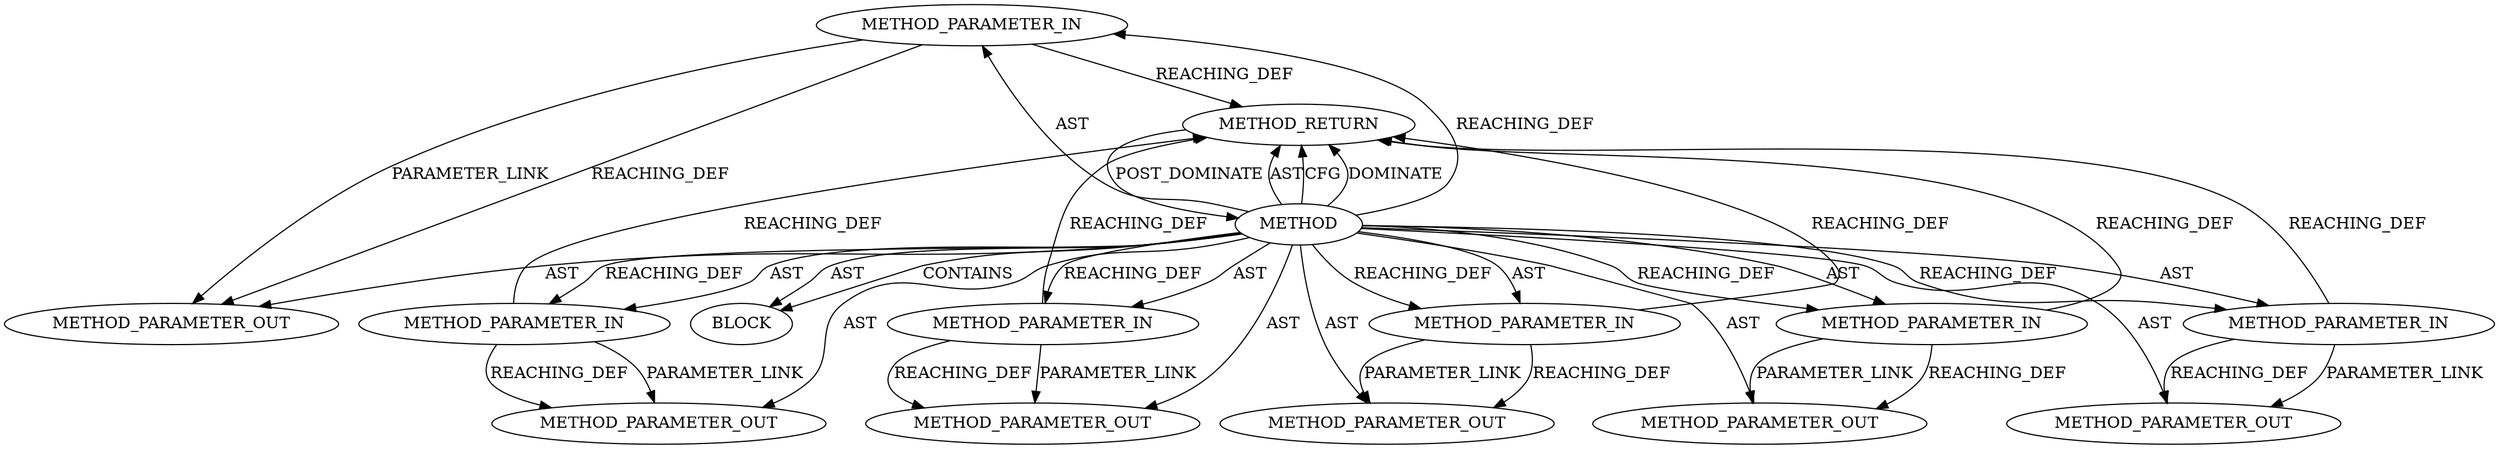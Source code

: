 digraph {
  19571 [label=METHOD_PARAMETER_IN ORDER=1 CODE="p1" IS_VARIADIC=false TYPE_FULL_NAME="ANY" EVALUATION_STRATEGY="BY_VALUE" INDEX=1 NAME="p1"]
  19576 [label=METHOD_PARAMETER_IN ORDER=6 CODE="p6" IS_VARIADIC=false TYPE_FULL_NAME="ANY" EVALUATION_STRATEGY="BY_VALUE" INDEX=6 NAME="p6"]
  21841 [label=METHOD_PARAMETER_OUT ORDER=4 CODE="p4" IS_VARIADIC=false TYPE_FULL_NAME="ANY" EVALUATION_STRATEGY="BY_VALUE" INDEX=4 NAME="p4"]
  21838 [label=METHOD_PARAMETER_OUT ORDER=1 CODE="p1" IS_VARIADIC=false TYPE_FULL_NAME="ANY" EVALUATION_STRATEGY="BY_VALUE" INDEX=1 NAME="p1"]
  19577 [label=BLOCK ORDER=1 ARGUMENT_INDEX=1 CODE="<empty>" TYPE_FULL_NAME="ANY"]
  19572 [label=METHOD_PARAMETER_IN ORDER=2 CODE="p2" IS_VARIADIC=false TYPE_FULL_NAME="ANY" EVALUATION_STRATEGY="BY_VALUE" INDEX=2 NAME="p2"]
  19573 [label=METHOD_PARAMETER_IN ORDER=3 CODE="p3" IS_VARIADIC=false TYPE_FULL_NAME="ANY" EVALUATION_STRATEGY="BY_VALUE" INDEX=3 NAME="p3"]
  21842 [label=METHOD_PARAMETER_OUT ORDER=5 CODE="p5" IS_VARIADIC=false TYPE_FULL_NAME="ANY" EVALUATION_STRATEGY="BY_VALUE" INDEX=5 NAME="p5"]
  19575 [label=METHOD_PARAMETER_IN ORDER=5 CODE="p5" IS_VARIADIC=false TYPE_FULL_NAME="ANY" EVALUATION_STRATEGY="BY_VALUE" INDEX=5 NAME="p5"]
  19574 [label=METHOD_PARAMETER_IN ORDER=4 CODE="p4" IS_VARIADIC=false TYPE_FULL_NAME="ANY" EVALUATION_STRATEGY="BY_VALUE" INDEX=4 NAME="p4"]
  21839 [label=METHOD_PARAMETER_OUT ORDER=2 CODE="p2" IS_VARIADIC=false TYPE_FULL_NAME="ANY" EVALUATION_STRATEGY="BY_VALUE" INDEX=2 NAME="p2"]
  21843 [label=METHOD_PARAMETER_OUT ORDER=6 CODE="p6" IS_VARIADIC=false TYPE_FULL_NAME="ANY" EVALUATION_STRATEGY="BY_VALUE" INDEX=6 NAME="p6"]
  19570 [label=METHOD AST_PARENT_TYPE="NAMESPACE_BLOCK" AST_PARENT_FULL_NAME="<global>" ORDER=0 CODE="<empty>" FULL_NAME="tls_dev_resync" IS_EXTERNAL=true FILENAME="<empty>" SIGNATURE="" NAME="tls_dev_resync"]
  21840 [label=METHOD_PARAMETER_OUT ORDER=3 CODE="p3" IS_VARIADIC=false TYPE_FULL_NAME="ANY" EVALUATION_STRATEGY="BY_VALUE" INDEX=3 NAME="p3"]
  19578 [label=METHOD_RETURN ORDER=2 CODE="RET" TYPE_FULL_NAME="ANY" EVALUATION_STRATEGY="BY_VALUE"]
  19570 -> 19575 [label=AST ]
  19570 -> 19578 [label=AST ]
  19570 -> 19576 [label=AST ]
  19574 -> 21841 [label=REACHING_DEF VARIABLE="p4"]
  19576 -> 19578 [label=REACHING_DEF VARIABLE="p6"]
  19570 -> 19577 [label=CONTAINS ]
  19570 -> 21843 [label=AST ]
  19573 -> 21840 [label=PARAMETER_LINK ]
  19573 -> 19578 [label=REACHING_DEF VARIABLE="p3"]
  19571 -> 21838 [label=REACHING_DEF VARIABLE="p1"]
  19570 -> 19578 [label=CFG ]
  19570 -> 19572 [label=REACHING_DEF VARIABLE=""]
  19570 -> 19571 [label=AST ]
  19571 -> 21838 [label=PARAMETER_LINK ]
  19575 -> 19578 [label=REACHING_DEF VARIABLE="p5"]
  19570 -> 21839 [label=AST ]
  19570 -> 19574 [label=REACHING_DEF VARIABLE=""]
  19570 -> 19577 [label=AST ]
  19570 -> 19575 [label=REACHING_DEF VARIABLE=""]
  19571 -> 19578 [label=REACHING_DEF VARIABLE="p1"]
  19578 -> 19570 [label=POST_DOMINATE ]
  19570 -> 19571 [label=REACHING_DEF VARIABLE=""]
  19570 -> 19576 [label=REACHING_DEF VARIABLE=""]
  19570 -> 21841 [label=AST ]
  19576 -> 21843 [label=REACHING_DEF VARIABLE="p6"]
  19572 -> 21839 [label=PARAMETER_LINK ]
  19570 -> 21838 [label=AST ]
  19574 -> 19578 [label=REACHING_DEF VARIABLE="p4"]
  19575 -> 21842 [label=PARAMETER_LINK ]
  19570 -> 19572 [label=AST ]
  19570 -> 19574 [label=AST ]
  19572 -> 21839 [label=REACHING_DEF VARIABLE="p2"]
  19570 -> 19573 [label=AST ]
  19570 -> 21840 [label=AST ]
  19572 -> 19578 [label=REACHING_DEF VARIABLE="p2"]
  19570 -> 19578 [label=DOMINATE ]
  19570 -> 19573 [label=REACHING_DEF VARIABLE=""]
  19576 -> 21843 [label=PARAMETER_LINK ]
  19574 -> 21841 [label=PARAMETER_LINK ]
  19570 -> 21842 [label=AST ]
  19573 -> 21840 [label=REACHING_DEF VARIABLE="p3"]
  19575 -> 21842 [label=REACHING_DEF VARIABLE="p5"]
}
